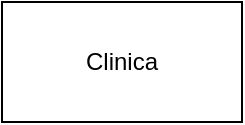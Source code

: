 <mxfile version="14.4.3" type="device" pages="2"><diagram id="XQzvYxQgFVQDmYrkGs5S" name="conceitual"><mxGraphModel dx="1635" dy="862" grid="1" gridSize="10" guides="1" tooltips="1" connect="1" arrows="1" fold="1" page="1" pageScale="1" pageWidth="827" pageHeight="1169" math="0" shadow="0"><root><mxCell id="0"/><mxCell id="1" parent="0"/><mxCell id="GrNN_exZZlfMDmnX6zzU-1" value="Clinica" style="rounded=0;whiteSpace=wrap;html=1;" vertex="1" parent="1"><mxGeometry x="80" y="210" width="120" height="60" as="geometry"/></mxCell></root></mxGraphModel></diagram><diagram id="OVtbFl0XlnyGS2p2nH_j" name="logico"><mxGraphModel dx="1635" dy="862" grid="1" gridSize="10" guides="1" tooltips="1" connect="1" arrows="1" fold="1" page="1" pageScale="1" pageWidth="827" pageHeight="1169" math="0" shadow="0"><root><mxCell id="vdQqiKLX2M6GCcPtVr5A-0"/><mxCell id="vdQqiKLX2M6GCcPtVr5A-1" parent="vdQqiKLX2M6GCcPtVr5A-0"/></root></mxGraphModel></diagram></mxfile>